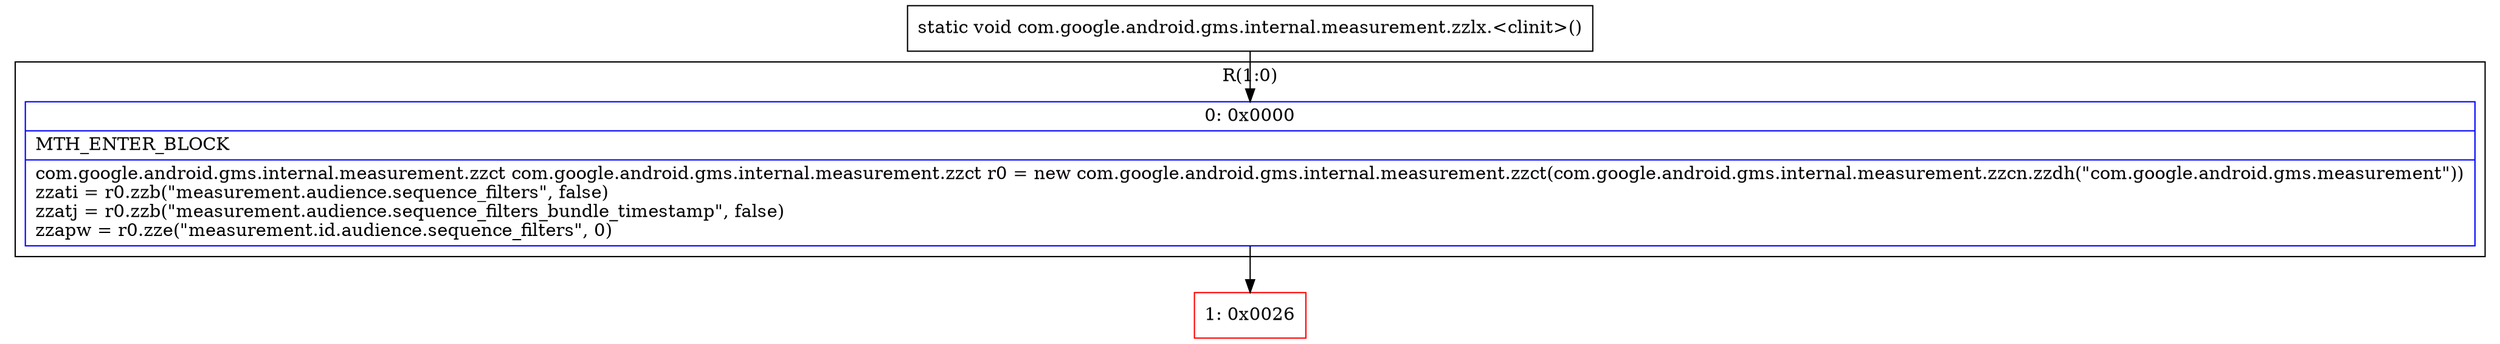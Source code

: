 digraph "CFG forcom.google.android.gms.internal.measurement.zzlx.\<clinit\>()V" {
subgraph cluster_Region_215381911 {
label = "R(1:0)";
node [shape=record,color=blue];
Node_0 [shape=record,label="{0\:\ 0x0000|MTH_ENTER_BLOCK\l|com.google.android.gms.internal.measurement.zzct com.google.android.gms.internal.measurement.zzct r0 = new com.google.android.gms.internal.measurement.zzct(com.google.android.gms.internal.measurement.zzcn.zzdh(\"com.google.android.gms.measurement\"))\lzzati = r0.zzb(\"measurement.audience.sequence_filters\", false)\lzzatj = r0.zzb(\"measurement.audience.sequence_filters_bundle_timestamp\", false)\lzzapw = r0.zze(\"measurement.id.audience.sequence_filters\", 0)\l}"];
}
Node_1 [shape=record,color=red,label="{1\:\ 0x0026}"];
MethodNode[shape=record,label="{static void com.google.android.gms.internal.measurement.zzlx.\<clinit\>() }"];
MethodNode -> Node_0;
Node_0 -> Node_1;
}

